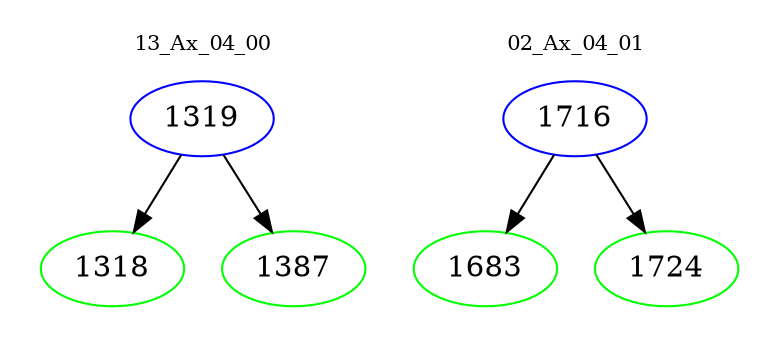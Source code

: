 digraph{
subgraph cluster_0 {
color = white
label = "13_Ax_04_00";
fontsize=10;
T0_1319 [label="1319", color="blue"]
T0_1319 -> T0_1318 [color="black"]
T0_1318 [label="1318", color="green"]
T0_1319 -> T0_1387 [color="black"]
T0_1387 [label="1387", color="green"]
}
subgraph cluster_1 {
color = white
label = "02_Ax_04_01";
fontsize=10;
T1_1716 [label="1716", color="blue"]
T1_1716 -> T1_1683 [color="black"]
T1_1683 [label="1683", color="green"]
T1_1716 -> T1_1724 [color="black"]
T1_1724 [label="1724", color="green"]
}
}
